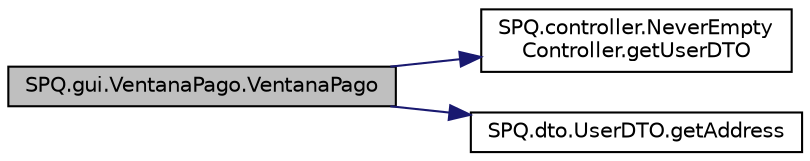 digraph "SPQ.gui.VentanaPago.VentanaPago"
{
  edge [fontname="Helvetica",fontsize="10",labelfontname="Helvetica",labelfontsize="10"];
  node [fontname="Helvetica",fontsize="10",shape=record];
  rankdir="LR";
  Node0 [label="SPQ.gui.VentanaPago.VentanaPago",height=0.2,width=0.4,color="black", fillcolor="grey75", style="filled", fontcolor="black"];
  Node0 -> Node1 [color="midnightblue",fontsize="10",style="solid"];
  Node1 [label="SPQ.controller.NeverEmpty\lController.getUserDTO",height=0.2,width=0.4,color="black", fillcolor="white", style="filled",URL="$class_s_p_q_1_1controller_1_1_never_empty_controller.html#ac6b9878caf6a1f22117adf18c5ca56b5"];
  Node0 -> Node2 [color="midnightblue",fontsize="10",style="solid"];
  Node2 [label="SPQ.dto.UserDTO.getAddress",height=0.2,width=0.4,color="black", fillcolor="white", style="filled",URL="$class_s_p_q_1_1dto_1_1_user_d_t_o.html#a5234f9e12bcda79c32c4aec80de40ad2"];
}
